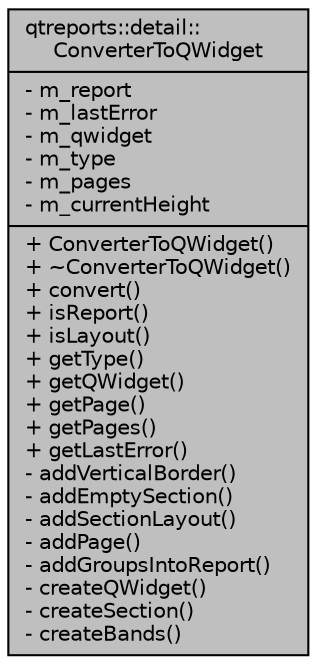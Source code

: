 digraph "qtreports::detail::ConverterToQWidget"
{
 // INTERACTIVE_SVG=YES
  bgcolor="transparent";
  edge [fontname="Helvetica",fontsize="10",labelfontname="Helvetica",labelfontsize="10"];
  node [fontname="Helvetica",fontsize="10",shape=record];
  Node1 [label="{qtreports::detail::\lConverterToQWidget\n|- m_report\l- m_lastError\l- m_qwidget\l- m_type\l- m_pages\l- m_currentHeight\l|+ ConverterToQWidget()\l+ ~ConverterToQWidget()\l+ convert()\l+ isReport()\l+ isLayout()\l+ getType()\l+ getQWidget()\l+ getPage()\l+ getPages()\l+ getLastError()\l- addVerticalBorder()\l- addEmptySection()\l- addSectionLayout()\l- addPage()\l- addGroupsIntoReport()\l- createQWidget()\l- createSection()\l- createBands()\l}",height=0.2,width=0.4,color="black", fillcolor="grey75", style="filled", fontcolor="black"];
}
